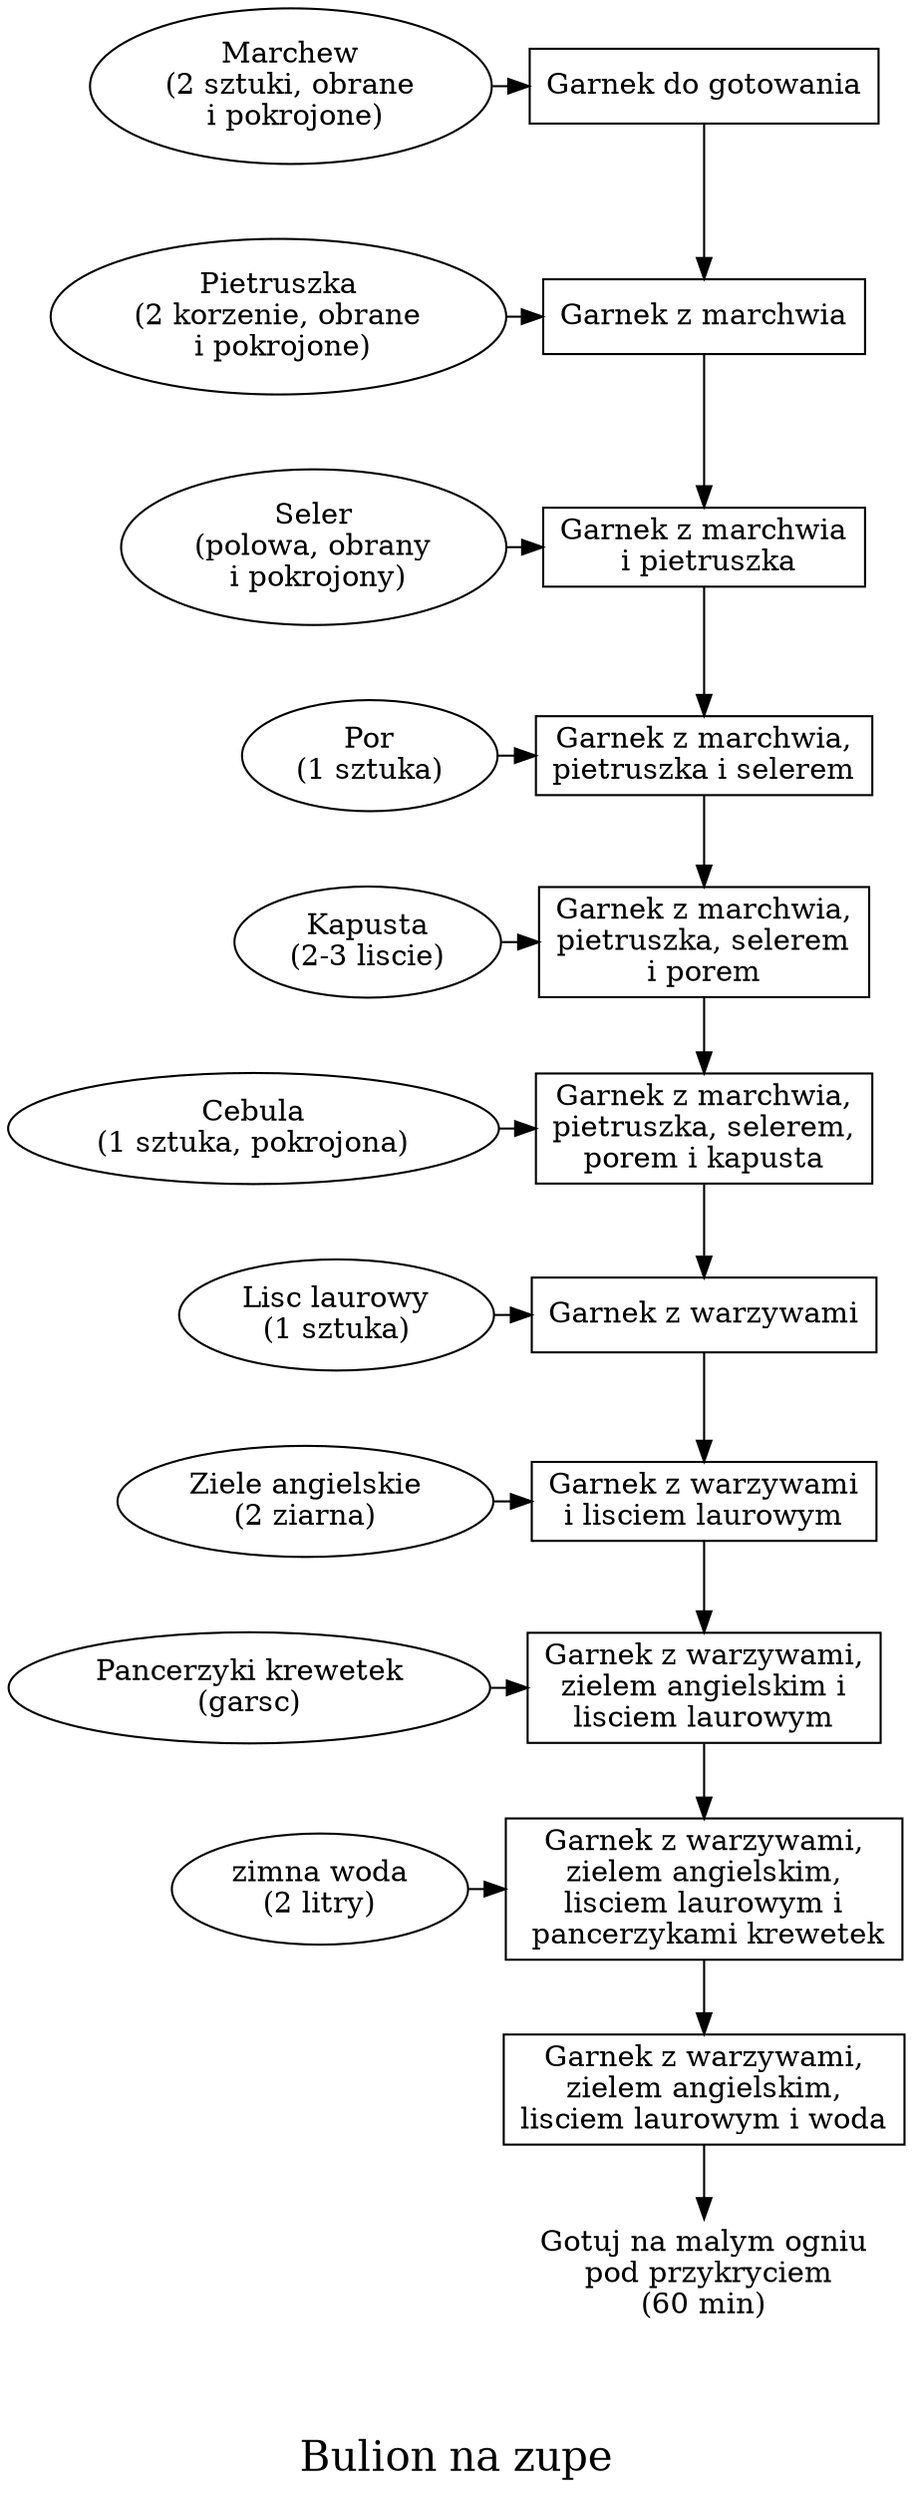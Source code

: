 
digraph G {
  fontsize=20
  label="\n\nBulion na zupe"
  URL="https://aniastarmach.pl/bulion-warzywny/"
  {rank=same garnek,marchew}
  {rank=same garnek2,pietruszka}
  {rank=same garnek3,seler}
  {rank=same garnek4,por}
  {rank=same garnek5,kapusta}
  {rank=same garnek6,cebula}
  {rank=same garnek7,lisc}
  {rank=same garnek8,ziele}
  {rank=same garnek9,pancerzyki}
  {rank=same garnek10,woda}
  woda[label="zimna woda\n(2 litry)"]
  marchew[label="Marchew\n(2 sztuki, obrane\n i pokrojone)"]
  seler[label="Seler\n(polowa, obrany\n i pokrojony)"]
  pietruszka[label="Pietruszka\n(2 korzenie, obrane\n i pokrojone)"]
  por[label="Por\n(1 sztuka)"]
  kapusta[label="Kapusta\n(2-3 liscie)"]
  cebula[label="Cebula\n(1 sztuka, pokrojona)"]
  lisc[label="Lisc laurowy\n(1 sztuka)"]
  ziele[label="Ziele angielskie\n(2 ziarna)"]
  pancerzyki[label="Pancerzyki krewetek\n(garsc)"]

  gotuj[label="Gotuj na malym ogniu\n pod przykryciem\n(60 min)",shape=none]
  garnek[shape=rectangle,label="Garnek do gotowania"]
  garnek2[shape=rectangle,label="Garnek z marchwia"]
  garnek3[shape=rectangle,label="Garnek z marchwia\n i pietruszka"]
  garnek4[shape=rectangle,label="Garnek z marchwia,\npietruszka i selerem"]
  garnek5[shape=rectangle,label="Garnek z marchwia,\npietruszka, selerem\ni porem"]
  garnek6[shape=rectangle,label="Garnek z marchwia,\npietruszka, selerem,\nporem i kapusta"]
  garnek7[shape=rectangle,label="Garnek z warzywami"]
  garnek8[shape=rectangle,label="Garnek z warzywami\ni lisciem laurowym"]
  garnek9[shape=rectangle,label="Garnek z warzywami,\nzielem angielskim i\nlisciem laurowym"]
  garnek10[shape=rectangle,label="Garnek z warzywami,\nzielem angielskim,\nlisciem laurowym i\n pancerzykami krewetek"]
  garnek11[shape=rectangle,label="Garnek z warzywami,\nzielem angielskim,\nlisciem laurowym i woda"]
 
  marchew->garnek
  garnek->garnek2 
  pietruszka->garnek2
  garnek2->garnek3
  seler->garnek3
  garnek3->garnek4 
  por->garnek4
  garnek4->garnek5
  kapusta->garnek5
  garnek5->garnek6
  cebula->garnek6
  garnek6->garnek7
  lisc->garnek7
  garnek7->garnek8
  ziele->garnek8
  garnek8->garnek9
  pancerzyki->garnek9->garnek10
  woda->garnek10
  garnek10->garnek11
  garnek11->gotuj
}
